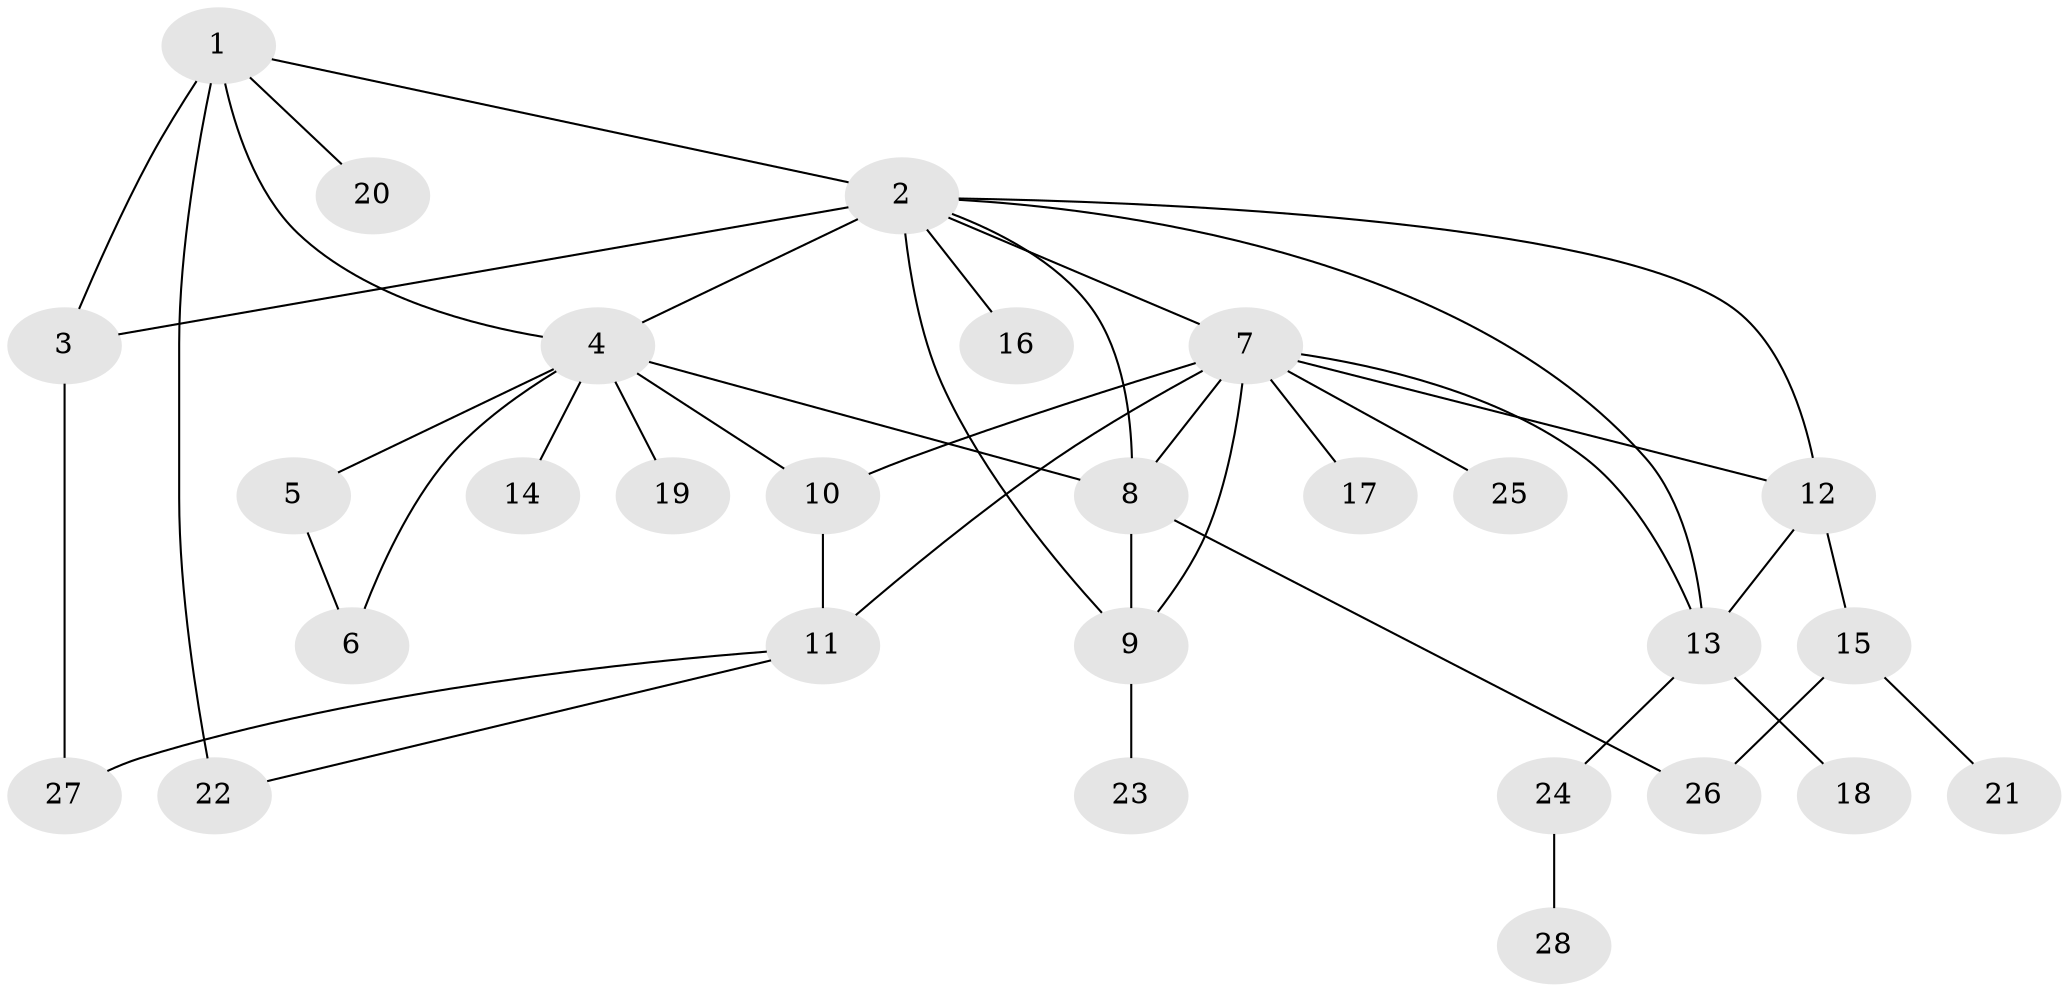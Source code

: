 // original degree distribution, {7: 0.07575757575757576, 5: 0.07575757575757576, 11: 0.015151515151515152, 4: 0.030303030303030304, 3: 0.07575757575757576, 6: 0.030303030303030304, 2: 0.18181818181818182, 1: 0.5151515151515151}
// Generated by graph-tools (version 1.1) at 2025/52/03/04/25 22:52:23]
// undirected, 28 vertices, 42 edges
graph export_dot {
  node [color=gray90,style=filled];
  1;
  2;
  3;
  4;
  5;
  6;
  7;
  8;
  9;
  10;
  11;
  12;
  13;
  14;
  15;
  16;
  17;
  18;
  19;
  20;
  21;
  22;
  23;
  24;
  25;
  26;
  27;
  28;
  1 -- 2 [weight=1.0];
  1 -- 3 [weight=1.0];
  1 -- 4 [weight=1.0];
  1 -- 20 [weight=1.0];
  1 -- 22 [weight=2.0];
  2 -- 3 [weight=4.0];
  2 -- 4 [weight=1.0];
  2 -- 7 [weight=1.0];
  2 -- 8 [weight=2.0];
  2 -- 9 [weight=1.0];
  2 -- 12 [weight=1.0];
  2 -- 13 [weight=1.0];
  2 -- 16 [weight=1.0];
  3 -- 27 [weight=1.0];
  4 -- 5 [weight=1.0];
  4 -- 6 [weight=1.0];
  4 -- 8 [weight=1.0];
  4 -- 10 [weight=1.0];
  4 -- 14 [weight=1.0];
  4 -- 19 [weight=1.0];
  5 -- 6 [weight=1.0];
  7 -- 8 [weight=1.0];
  7 -- 9 [weight=1.0];
  7 -- 10 [weight=1.0];
  7 -- 11 [weight=2.0];
  7 -- 12 [weight=1.0];
  7 -- 13 [weight=1.0];
  7 -- 17 [weight=1.0];
  7 -- 25 [weight=1.0];
  8 -- 9 [weight=1.0];
  8 -- 26 [weight=1.0];
  9 -- 23 [weight=1.0];
  10 -- 11 [weight=1.0];
  11 -- 22 [weight=1.0];
  11 -- 27 [weight=1.0];
  12 -- 13 [weight=3.0];
  12 -- 15 [weight=1.0];
  13 -- 18 [weight=1.0];
  13 -- 24 [weight=1.0];
  15 -- 21 [weight=1.0];
  15 -- 26 [weight=2.0];
  24 -- 28 [weight=1.0];
}
